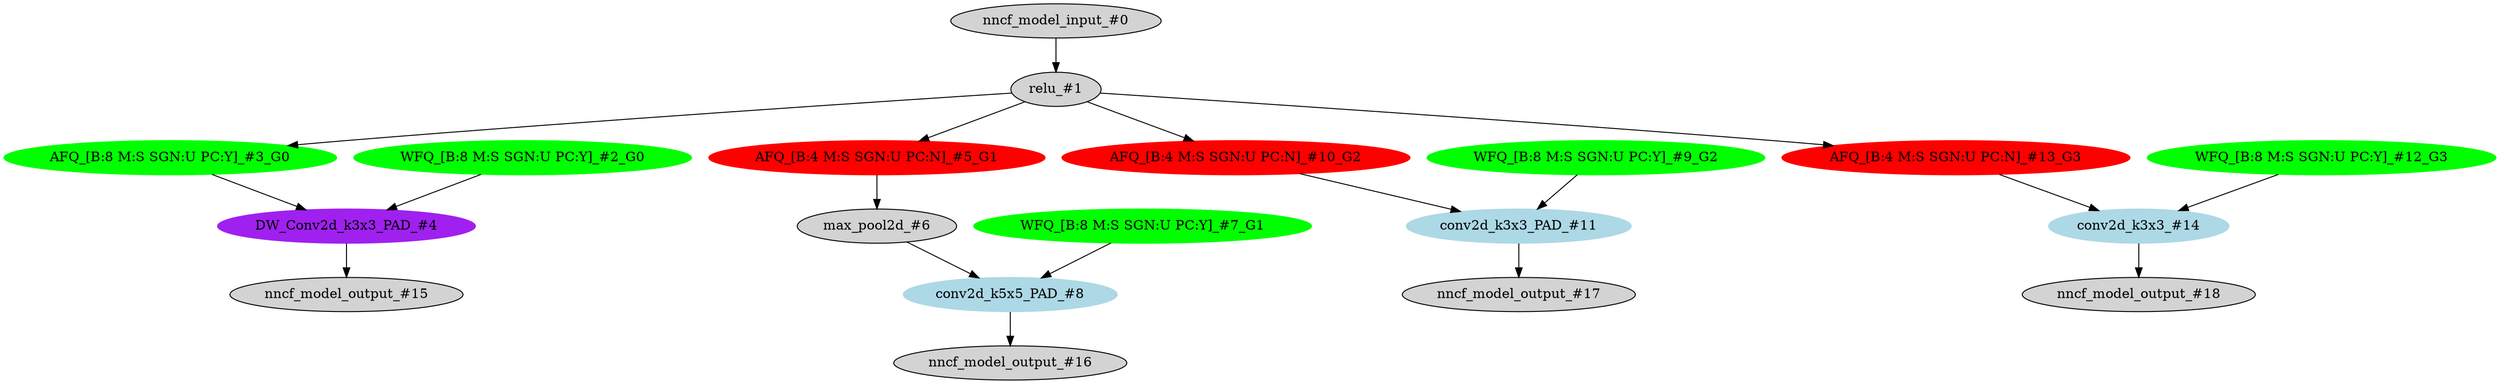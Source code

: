 strict digraph  {
"0 /nncf_model_input_0" [id=0, label="nncf_model_input_#0", style=filled, type=nncf_model_input];
"1 MultiBranchesModel/ReLU/relu_0" [id=1, label="relu_#1", style=filled, type=relu];
"2 MultiBranchesModel/NNCFConv2d[conv_a]/ModuleDict[pre_ops]/UpdateWeight[1]/SymmetricQuantizer[op]/symmetric_quantize_0" [color=green, id=2, label="WFQ_[B:8 M:S SGN:U PC:Y]_#2_G0", style=filled, type=symmetric_quantize];
"3 MultiBranchesModel/NNCFConv2d[conv_a]/SymmetricQuantizer/symmetric_quantize_0" [color=green, id=3, label="AFQ_[B:8 M:S SGN:U PC:Y]_#3_G0", style=filled, type=symmetric_quantize];
"4 MultiBranchesModel/NNCFConv2d[conv_a]/conv2d_0" [color=purple, id=4, label="DW_Conv2d_k3x3_PAD_#4", style=filled, type=conv2d];
"5 MultiBranchesModel/MaxPool2d[max_pool_b]/SymmetricQuantizer/symmetric_quantize_0" [color=red, id=5, label="AFQ_[B:4 M:S SGN:U PC:N]_#5_G1", style=filled, type=symmetric_quantize];
"6 MultiBranchesModel/MaxPool2d[max_pool_b]/max_pool2d_0" [id=6, label="max_pool2d_#6", style=filled, type=max_pool2d];
"7 MultiBranchesModel/NNCFConv2d[conv_b]/ModuleDict[pre_ops]/UpdateWeight[1]/SymmetricQuantizer[op]/symmetric_quantize_0" [color=green, id=7, label="WFQ_[B:8 M:S SGN:U PC:Y]_#7_G1", style=filled, type=symmetric_quantize];
"8 MultiBranchesModel/NNCFConv2d[conv_b]/conv2d_0" [color=lightblue, id=8, label="conv2d_k5x5_PAD_#8", style=filled, type=conv2d];
"9 MultiBranchesModel/NNCFConv2d[conv_c]/ModuleDict[pre_ops]/UpdateWeight[1]/SymmetricQuantizer[op]/symmetric_quantize_0" [color=green, id=9, label="WFQ_[B:8 M:S SGN:U PC:Y]_#9_G2", style=filled, type=symmetric_quantize];
"10 MultiBranchesModel/NNCFConv2d[conv_c]/SymmetricQuantizer/symmetric_quantize_0" [color=red, id=10, label="AFQ_[B:4 M:S SGN:U PC:N]_#10_G2", style=filled, type=symmetric_quantize];
"11 MultiBranchesModel/NNCFConv2d[conv_c]/conv2d_0" [color=lightblue, id=11, label="conv2d_k3x3_PAD_#11", style=filled, type=conv2d];
"12 MultiBranchesModel/NNCFConv2d[conv_d]/ModuleDict[pre_ops]/UpdateWeight[1]/SymmetricQuantizer[op]/symmetric_quantize_0" [color=green, id=12, label="WFQ_[B:8 M:S SGN:U PC:Y]_#12_G3", style=filled, type=symmetric_quantize];
"13 MultiBranchesModel/NNCFConv2d[conv_d]/SymmetricQuantizer/symmetric_quantize_0" [color=red, id=13, label="AFQ_[B:4 M:S SGN:U PC:N]_#13_G3", style=filled, type=symmetric_quantize];
"14 MultiBranchesModel/NNCFConv2d[conv_d]/conv2d_0" [color=lightblue, id=14, label="conv2d_k3x3_#14", style=filled, type=conv2d];
"15 /nncf_model_output_0" [id=15, label="nncf_model_output_#15", style=filled, type=nncf_model_output];
"16 /nncf_model_output_1" [id=16, label="nncf_model_output_#16", style=filled, type=nncf_model_output];
"17 /nncf_model_output_2" [id=17, label="nncf_model_output_#17", style=filled, type=nncf_model_output];
"18 /nncf_model_output_3" [id=18, label="nncf_model_output_#18", style=filled, type=nncf_model_output];
"0 /nncf_model_input_0" -> "1 MultiBranchesModel/ReLU/relu_0";
"1 MultiBranchesModel/ReLU/relu_0" -> "3 MultiBranchesModel/NNCFConv2d[conv_a]/SymmetricQuantizer/symmetric_quantize_0";
"1 MultiBranchesModel/ReLU/relu_0" -> "5 MultiBranchesModel/MaxPool2d[max_pool_b]/SymmetricQuantizer/symmetric_quantize_0";
"1 MultiBranchesModel/ReLU/relu_0" -> "10 MultiBranchesModel/NNCFConv2d[conv_c]/SymmetricQuantizer/symmetric_quantize_0";
"1 MultiBranchesModel/ReLU/relu_0" -> "13 MultiBranchesModel/NNCFConv2d[conv_d]/SymmetricQuantizer/symmetric_quantize_0";
"2 MultiBranchesModel/NNCFConv2d[conv_a]/ModuleDict[pre_ops]/UpdateWeight[1]/SymmetricQuantizer[op]/symmetric_quantize_0" -> "4 MultiBranchesModel/NNCFConv2d[conv_a]/conv2d_0";
"3 MultiBranchesModel/NNCFConv2d[conv_a]/SymmetricQuantizer/symmetric_quantize_0" -> "4 MultiBranchesModel/NNCFConv2d[conv_a]/conv2d_0";
"4 MultiBranchesModel/NNCFConv2d[conv_a]/conv2d_0" -> "15 /nncf_model_output_0";
"5 MultiBranchesModel/MaxPool2d[max_pool_b]/SymmetricQuantizer/symmetric_quantize_0" -> "6 MultiBranchesModel/MaxPool2d[max_pool_b]/max_pool2d_0";
"6 MultiBranchesModel/MaxPool2d[max_pool_b]/max_pool2d_0" -> "8 MultiBranchesModel/NNCFConv2d[conv_b]/conv2d_0";
"7 MultiBranchesModel/NNCFConv2d[conv_b]/ModuleDict[pre_ops]/UpdateWeight[1]/SymmetricQuantizer[op]/symmetric_quantize_0" -> "8 MultiBranchesModel/NNCFConv2d[conv_b]/conv2d_0";
"8 MultiBranchesModel/NNCFConv2d[conv_b]/conv2d_0" -> "16 /nncf_model_output_1";
"9 MultiBranchesModel/NNCFConv2d[conv_c]/ModuleDict[pre_ops]/UpdateWeight[1]/SymmetricQuantizer[op]/symmetric_quantize_0" -> "11 MultiBranchesModel/NNCFConv2d[conv_c]/conv2d_0";
"10 MultiBranchesModel/NNCFConv2d[conv_c]/SymmetricQuantizer/symmetric_quantize_0" -> "11 MultiBranchesModel/NNCFConv2d[conv_c]/conv2d_0";
"11 MultiBranchesModel/NNCFConv2d[conv_c]/conv2d_0" -> "17 /nncf_model_output_2";
"12 MultiBranchesModel/NNCFConv2d[conv_d]/ModuleDict[pre_ops]/UpdateWeight[1]/SymmetricQuantizer[op]/symmetric_quantize_0" -> "14 MultiBranchesModel/NNCFConv2d[conv_d]/conv2d_0";
"13 MultiBranchesModel/NNCFConv2d[conv_d]/SymmetricQuantizer/symmetric_quantize_0" -> "14 MultiBranchesModel/NNCFConv2d[conv_d]/conv2d_0";
"14 MultiBranchesModel/NNCFConv2d[conv_d]/conv2d_0" -> "18 /nncf_model_output_3";
}
